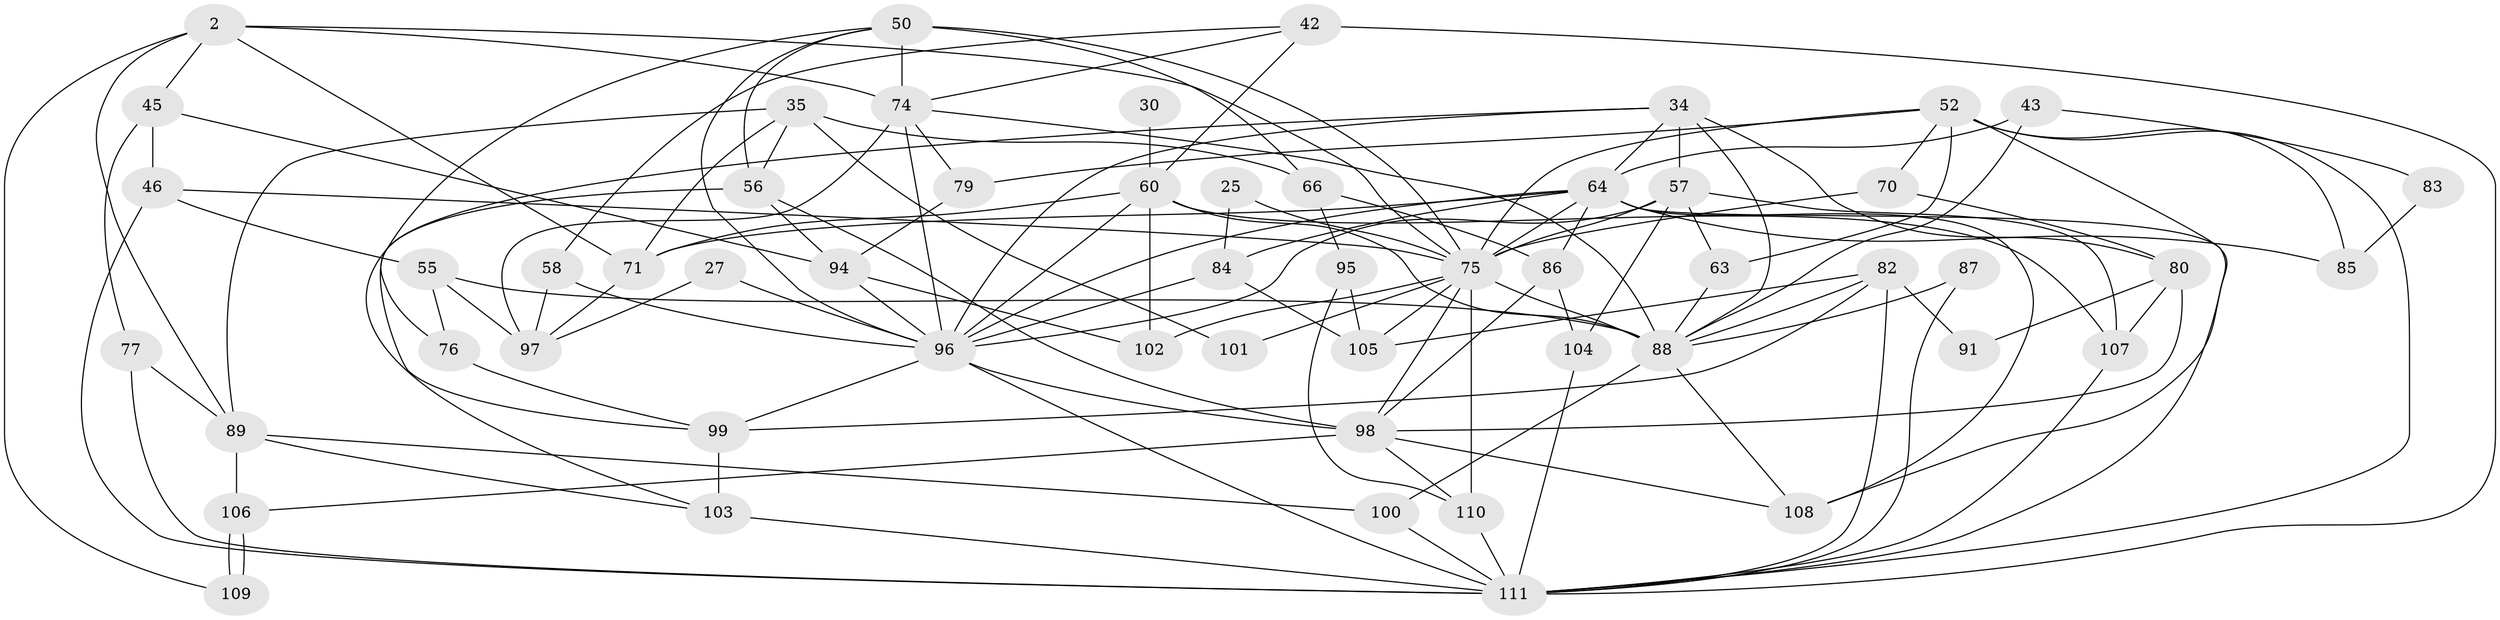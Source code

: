 // original degree distribution, {3: 0.3153153153153153, 7: 0.009009009009009009, 4: 0.2882882882882883, 5: 0.15315315315315314, 6: 0.13513513513513514, 2: 0.09009009009009009, 9: 0.009009009009009009}
// Generated by graph-tools (version 1.1) at 2025/52/03/09/25 04:52:12]
// undirected, 55 vertices, 132 edges
graph export_dot {
graph [start="1"]
  node [color=gray90,style=filled];
  2;
  25;
  27;
  30;
  34 [super="+12+7"];
  35 [super="+33"];
  42 [super="+23"];
  43;
  45;
  46 [super="+15"];
  50 [super="+38+39"];
  52 [super="+36"];
  55 [super="+6"];
  56;
  57 [super="+47"];
  58;
  60 [super="+16"];
  63;
  64 [super="+3+21+26"];
  66;
  70;
  71 [super="+68"];
  74 [super="+32"];
  75 [super="+28+73+69"];
  76;
  77;
  79;
  80;
  82 [super="+49"];
  83;
  84;
  85;
  86;
  87;
  88 [super="+61+9+53"];
  89 [super="+11+59"];
  91 [super="+54"];
  94 [super="+24+78"];
  95;
  96 [super="+93"];
  97 [super="+62"];
  98 [super="+29"];
  99;
  100;
  101;
  102;
  103 [super="+41"];
  104;
  105;
  106;
  107 [super="+37"];
  108 [super="+48"];
  109;
  110 [super="+81"];
  111 [super="+92+90+65"];
  2 -- 74;
  2 -- 45;
  2 -- 71 [weight=2];
  2 -- 109;
  2 -- 89;
  2 -- 75;
  25 -- 84;
  25 -- 75;
  27 -- 97;
  27 -- 96;
  30 -- 60 [weight=2];
  34 -- 64;
  34 -- 96;
  34 -- 80;
  34 -- 88 [weight=2];
  34 -- 99;
  34 -- 57 [weight=2];
  35 -- 66;
  35 -- 101;
  35 -- 71;
  35 -- 56;
  35 -- 89;
  42 -- 58;
  42 -- 74;
  42 -- 111 [weight=2];
  42 -- 60;
  43 -- 83;
  43 -- 64;
  43 -- 88;
  45 -- 46;
  45 -- 77;
  45 -- 94;
  46 -- 111;
  46 -- 55;
  46 -- 75;
  50 -- 56;
  50 -- 76;
  50 -- 74;
  50 -- 75 [weight=2];
  50 -- 96;
  50 -- 66;
  52 -- 85 [weight=2];
  52 -- 70;
  52 -- 79;
  52 -- 108 [weight=2];
  52 -- 63;
  52 -- 111;
  52 -- 75 [weight=2];
  55 -- 88 [weight=2];
  55 -- 97 [weight=2];
  55 -- 76;
  56 -- 94;
  56 -- 98;
  56 -- 103;
  57 -- 63;
  57 -- 96;
  57 -- 107;
  57 -- 75 [weight=2];
  57 -- 104;
  58 -- 97;
  58 -- 96;
  60 -- 96 [weight=2];
  60 -- 102;
  60 -- 71;
  60 -- 88;
  60 -- 107;
  63 -- 88;
  64 -- 84;
  64 -- 85;
  64 -- 108;
  64 -- 86;
  64 -- 71;
  64 -- 111;
  64 -- 75 [weight=2];
  64 -- 96;
  66 -- 86;
  66 -- 95;
  70 -- 75;
  70 -- 80;
  71 -- 97;
  74 -- 96;
  74 -- 79;
  74 -- 97 [weight=2];
  74 -- 88;
  75 -- 101;
  75 -- 88 [weight=7];
  75 -- 102;
  75 -- 105;
  75 -- 98;
  75 -- 110 [weight=2];
  76 -- 99;
  77 -- 89;
  77 -- 111;
  79 -- 94;
  80 -- 98;
  80 -- 107;
  80 -- 91;
  82 -- 99;
  82 -- 88 [weight=2];
  82 -- 105;
  82 -- 91 [weight=2];
  82 -- 111 [weight=3];
  83 -- 85;
  84 -- 105;
  84 -- 96;
  86 -- 104;
  86 -- 98;
  87 -- 88;
  87 -- 111;
  88 -- 100;
  88 -- 108;
  89 -- 106 [weight=2];
  89 -- 100;
  89 -- 103;
  94 -- 102;
  94 -- 96 [weight=2];
  95 -- 105;
  95 -- 110;
  96 -- 111 [weight=3];
  96 -- 99;
  96 -- 98;
  98 -- 106;
  98 -- 108;
  98 -- 110;
  99 -- 103;
  100 -- 111;
  103 -- 111 [weight=2];
  104 -- 111;
  106 -- 109;
  106 -- 109;
  107 -- 111;
  110 -- 111 [weight=2];
}
